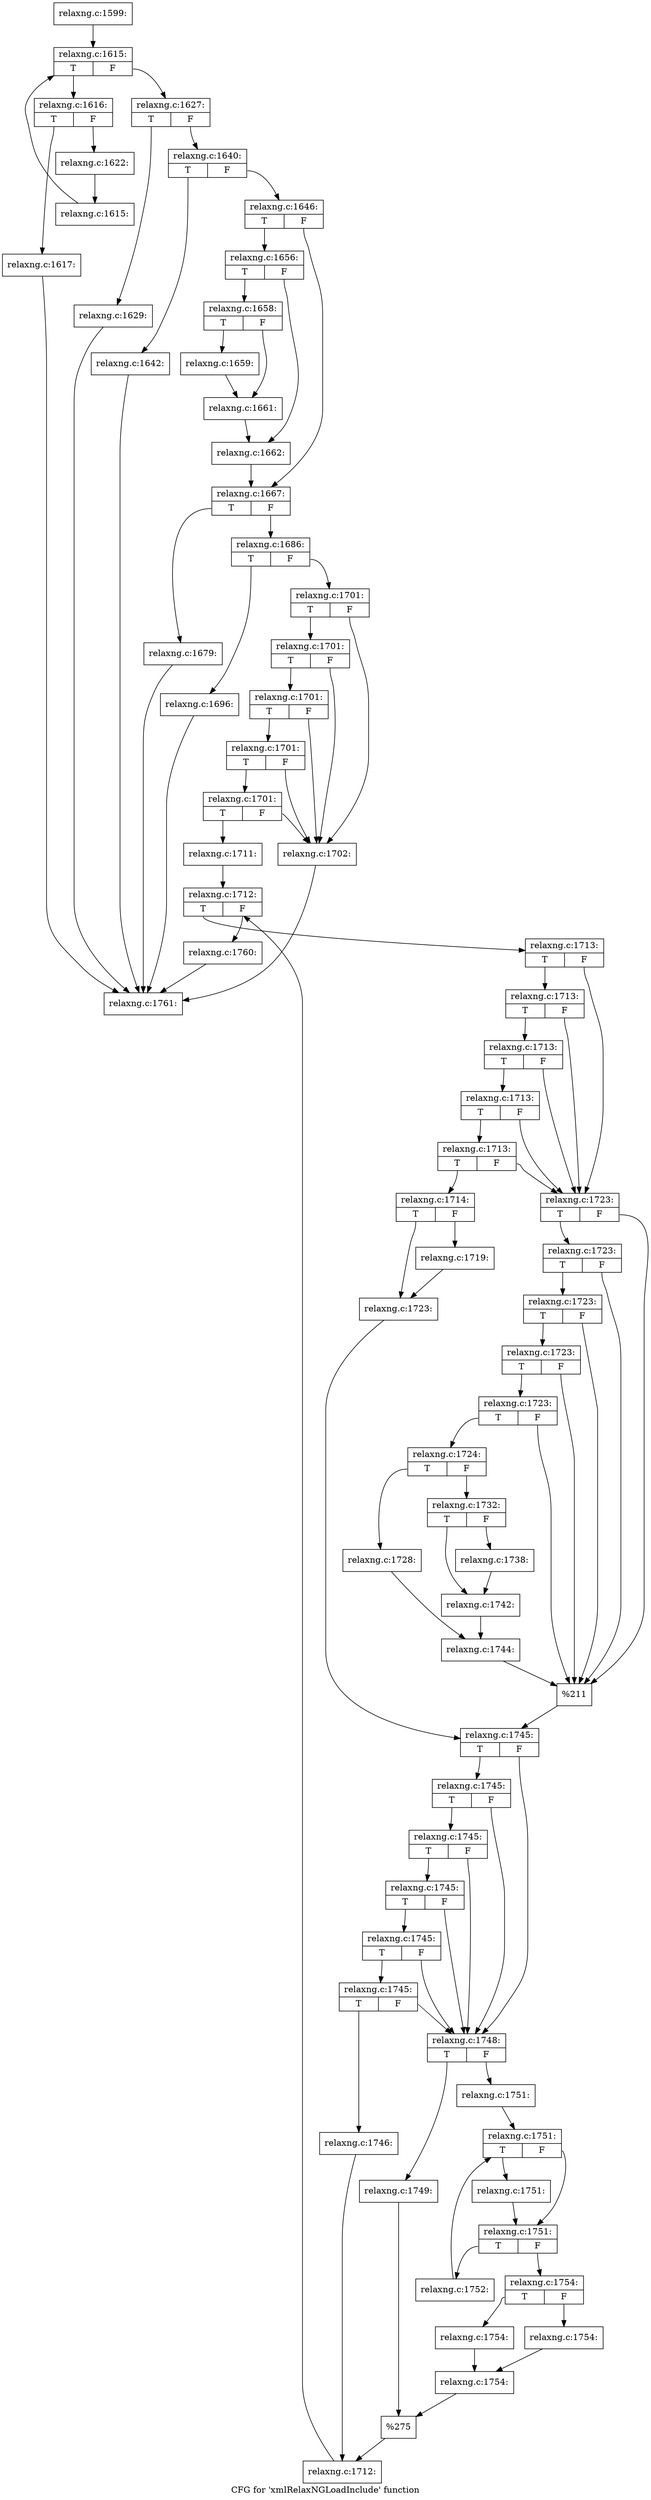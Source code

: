 digraph "CFG for 'xmlRelaxNGLoadInclude' function" {
	label="CFG for 'xmlRelaxNGLoadInclude' function";

	Node0x555e9c361010 [shape=record,label="{relaxng.c:1599:}"];
	Node0x555e9c361010 -> Node0x555e9c36b2c0;
	Node0x555e9c36b2c0 [shape=record,label="{relaxng.c:1615:|{<s0>T|<s1>F}}"];
	Node0x555e9c36b2c0:s0 -> Node0x555e9c36b5a0;
	Node0x555e9c36b2c0:s1 -> Node0x555e9c36b120;
	Node0x555e9c36b5a0 [shape=record,label="{relaxng.c:1616:|{<s0>T|<s1>F}}"];
	Node0x555e9c36b5a0:s0 -> Node0x555e9c36ba10;
	Node0x555e9c36b5a0:s1 -> Node0x555e9c36ba60;
	Node0x555e9c36ba10 [shape=record,label="{relaxng.c:1617:}"];
	Node0x555e9c36ba10 -> Node0x555e9c3663d0;
	Node0x555e9c36ba60 [shape=record,label="{relaxng.c:1622:}"];
	Node0x555e9c36ba60 -> Node0x555e9c36b510;
	Node0x555e9c36b510 [shape=record,label="{relaxng.c:1615:}"];
	Node0x555e9c36b510 -> Node0x555e9c36b2c0;
	Node0x555e9c36b120 [shape=record,label="{relaxng.c:1627:|{<s0>T|<s1>F}}"];
	Node0x555e9c36b120:s0 -> Node0x555e9c36cdb0;
	Node0x555e9c36b120:s1 -> Node0x555e9c36ce00;
	Node0x555e9c36cdb0 [shape=record,label="{relaxng.c:1629:}"];
	Node0x555e9c36cdb0 -> Node0x555e9c3663d0;
	Node0x555e9c36ce00 [shape=record,label="{relaxng.c:1640:|{<s0>T|<s1>F}}"];
	Node0x555e9c36ce00:s0 -> Node0x555e9c36d9a0;
	Node0x555e9c36ce00:s1 -> Node0x555e9c36d9f0;
	Node0x555e9c36d9a0 [shape=record,label="{relaxng.c:1642:}"];
	Node0x555e9c36d9a0 -> Node0x555e9c3663d0;
	Node0x555e9c36d9f0 [shape=record,label="{relaxng.c:1646:|{<s0>T|<s1>F}}"];
	Node0x555e9c36d9f0:s0 -> Node0x555e9c36f250;
	Node0x555e9c36d9f0:s1 -> Node0x555e9c36f2a0;
	Node0x555e9c36f250 [shape=record,label="{relaxng.c:1656:|{<s0>T|<s1>F}}"];
	Node0x555e9c36f250:s0 -> Node0x555e9c36f830;
	Node0x555e9c36f250:s1 -> Node0x555e9c36f880;
	Node0x555e9c36f830 [shape=record,label="{relaxng.c:1658:|{<s0>T|<s1>F}}"];
	Node0x555e9c36f830:s0 -> Node0x555e9c36fc40;
	Node0x555e9c36f830:s1 -> Node0x555e9c36fc90;
	Node0x555e9c36fc40 [shape=record,label="{relaxng.c:1659:}"];
	Node0x555e9c36fc40 -> Node0x555e9c36fc90;
	Node0x555e9c36fc90 [shape=record,label="{relaxng.c:1661:}"];
	Node0x555e9c36fc90 -> Node0x555e9c36f880;
	Node0x555e9c36f880 [shape=record,label="{relaxng.c:1662:}"];
	Node0x555e9c36f880 -> Node0x555e9c36f2a0;
	Node0x555e9c36f2a0 [shape=record,label="{relaxng.c:1667:|{<s0>T|<s1>F}}"];
	Node0x555e9c36f2a0:s0 -> Node0x555e9c3712f0;
	Node0x555e9c36f2a0:s1 -> Node0x555e9c371340;
	Node0x555e9c3712f0 [shape=record,label="{relaxng.c:1679:}"];
	Node0x555e9c3712f0 -> Node0x555e9c3663d0;
	Node0x555e9c371340 [shape=record,label="{relaxng.c:1686:|{<s0>T|<s1>F}}"];
	Node0x555e9c371340:s0 -> Node0x555e9c371f50;
	Node0x555e9c371340:s1 -> Node0x555e9c371fa0;
	Node0x555e9c371f50 [shape=record,label="{relaxng.c:1696:}"];
	Node0x555e9c371f50 -> Node0x555e9c3663d0;
	Node0x555e9c371fa0 [shape=record,label="{relaxng.c:1701:|{<s0>T|<s1>F}}"];
	Node0x555e9c371fa0:s0 -> Node0x555e9c372b90;
	Node0x555e9c371fa0:s1 -> Node0x555e9c3729d0;
	Node0x555e9c372b90 [shape=record,label="{relaxng.c:1701:|{<s0>T|<s1>F}}"];
	Node0x555e9c372b90:s0 -> Node0x555e9c372b40;
	Node0x555e9c372b90:s1 -> Node0x555e9c3729d0;
	Node0x555e9c372b40 [shape=record,label="{relaxng.c:1701:|{<s0>T|<s1>F}}"];
	Node0x555e9c372b40:s0 -> Node0x555e9c372af0;
	Node0x555e9c372b40:s1 -> Node0x555e9c3729d0;
	Node0x555e9c372af0 [shape=record,label="{relaxng.c:1701:|{<s0>T|<s1>F}}"];
	Node0x555e9c372af0:s0 -> Node0x555e9c372a70;
	Node0x555e9c372af0:s1 -> Node0x555e9c3729d0;
	Node0x555e9c372a70 [shape=record,label="{relaxng.c:1701:|{<s0>T|<s1>F}}"];
	Node0x555e9c372a70:s0 -> Node0x555e9c372a20;
	Node0x555e9c372a70:s1 -> Node0x555e9c3729d0;
	Node0x555e9c3729d0 [shape=record,label="{relaxng.c:1702:}"];
	Node0x555e9c3729d0 -> Node0x555e9c3663d0;
	Node0x555e9c372a20 [shape=record,label="{relaxng.c:1711:}"];
	Node0x555e9c372a20 -> Node0x555e9c3744e0;
	Node0x555e9c3744e0 [shape=record,label="{relaxng.c:1712:|{<s0>T|<s1>F}}"];
	Node0x555e9c3744e0:s0 -> Node0x555e9c3748e0;
	Node0x555e9c3744e0:s1 -> Node0x555e9c374700;
	Node0x555e9c3748e0 [shape=record,label="{relaxng.c:1713:|{<s0>T|<s1>F}}"];
	Node0x555e9c3748e0:s0 -> Node0x555e9c374ca0;
	Node0x555e9c3748e0:s1 -> Node0x555e9c374b30;
	Node0x555e9c374ca0 [shape=record,label="{relaxng.c:1713:|{<s0>T|<s1>F}}"];
	Node0x555e9c374ca0:s0 -> Node0x555e9c374c50;
	Node0x555e9c374ca0:s1 -> Node0x555e9c374b30;
	Node0x555e9c374c50 [shape=record,label="{relaxng.c:1713:|{<s0>T|<s1>F}}"];
	Node0x555e9c374c50:s0 -> Node0x555e9c374c00;
	Node0x555e9c374c50:s1 -> Node0x555e9c374b30;
	Node0x555e9c374c00 [shape=record,label="{relaxng.c:1713:|{<s0>T|<s1>F}}"];
	Node0x555e9c374c00:s0 -> Node0x555e9c374b80;
	Node0x555e9c374c00:s1 -> Node0x555e9c374b30;
	Node0x555e9c374b80 [shape=record,label="{relaxng.c:1713:|{<s0>T|<s1>F}}"];
	Node0x555e9c374b80:s0 -> Node0x555e9c374a90;
	Node0x555e9c374b80:s1 -> Node0x555e9c374b30;
	Node0x555e9c374a90 [shape=record,label="{relaxng.c:1714:|{<s0>T|<s1>F}}"];
	Node0x555e9c374a90:s0 -> Node0x555e9c376570;
	Node0x555e9c374a90:s1 -> Node0x555e9c371d00;
	Node0x555e9c371d00 [shape=record,label="{relaxng.c:1719:}"];
	Node0x555e9c371d00 -> Node0x555e9c376570;
	Node0x555e9c376570 [shape=record,label="{relaxng.c:1723:}"];
	Node0x555e9c376570 -> Node0x555e9c374ae0;
	Node0x555e9c374b30 [shape=record,label="{relaxng.c:1723:|{<s0>T|<s1>F}}"];
	Node0x555e9c374b30:s0 -> Node0x555e9c3771c0;
	Node0x555e9c374b30:s1 -> Node0x555e9c377050;
	Node0x555e9c3771c0 [shape=record,label="{relaxng.c:1723:|{<s0>T|<s1>F}}"];
	Node0x555e9c3771c0:s0 -> Node0x555e9c377170;
	Node0x555e9c3771c0:s1 -> Node0x555e9c377050;
	Node0x555e9c377170 [shape=record,label="{relaxng.c:1723:|{<s0>T|<s1>F}}"];
	Node0x555e9c377170:s0 -> Node0x555e9c377120;
	Node0x555e9c377170:s1 -> Node0x555e9c377050;
	Node0x555e9c377120 [shape=record,label="{relaxng.c:1723:|{<s0>T|<s1>F}}"];
	Node0x555e9c377120:s0 -> Node0x555e9c3770a0;
	Node0x555e9c377120:s1 -> Node0x555e9c377050;
	Node0x555e9c3770a0 [shape=record,label="{relaxng.c:1723:|{<s0>T|<s1>F}}"];
	Node0x555e9c3770a0:s0 -> Node0x555e9c377000;
	Node0x555e9c3770a0:s1 -> Node0x555e9c377050;
	Node0x555e9c377000 [shape=record,label="{relaxng.c:1724:|{<s0>T|<s1>F}}"];
	Node0x555e9c377000:s0 -> Node0x555e9c378560;
	Node0x555e9c377000:s1 -> Node0x555e9c378600;
	Node0x555e9c378560 [shape=record,label="{relaxng.c:1728:}"];
	Node0x555e9c378560 -> Node0x555e9c3785b0;
	Node0x555e9c378600 [shape=record,label="{relaxng.c:1732:|{<s0>T|<s1>F}}"];
	Node0x555e9c378600:s0 -> Node0x555e9c2ceac0;
	Node0x555e9c378600:s1 -> Node0x555e9c2cea70;
	Node0x555e9c2cea70 [shape=record,label="{relaxng.c:1738:}"];
	Node0x555e9c2cea70 -> Node0x555e9c2ceac0;
	Node0x555e9c2ceac0 [shape=record,label="{relaxng.c:1742:}"];
	Node0x555e9c2ceac0 -> Node0x555e9c3785b0;
	Node0x555e9c3785b0 [shape=record,label="{relaxng.c:1744:}"];
	Node0x555e9c3785b0 -> Node0x555e9c377050;
	Node0x555e9c377050 [shape=record,label="{%211}"];
	Node0x555e9c377050 -> Node0x555e9c374ae0;
	Node0x555e9c374ae0 [shape=record,label="{relaxng.c:1745:|{<s0>T|<s1>F}}"];
	Node0x555e9c374ae0:s0 -> Node0x555e9c2cfab0;
	Node0x555e9c374ae0:s1 -> Node0x555e9c2cf8c0;
	Node0x555e9c2cfab0 [shape=record,label="{relaxng.c:1745:|{<s0>T|<s1>F}}"];
	Node0x555e9c2cfab0:s0 -> Node0x555e9c2cfa60;
	Node0x555e9c2cfab0:s1 -> Node0x555e9c2cf8c0;
	Node0x555e9c2cfa60 [shape=record,label="{relaxng.c:1745:|{<s0>T|<s1>F}}"];
	Node0x555e9c2cfa60:s0 -> Node0x555e9c2cfa10;
	Node0x555e9c2cfa60:s1 -> Node0x555e9c2cf8c0;
	Node0x555e9c2cfa10 [shape=record,label="{relaxng.c:1745:|{<s0>T|<s1>F}}"];
	Node0x555e9c2cfa10:s0 -> Node0x555e9c2cf990;
	Node0x555e9c2cfa10:s1 -> Node0x555e9c2cf8c0;
	Node0x555e9c2cf990 [shape=record,label="{relaxng.c:1745:|{<s0>T|<s1>F}}"];
	Node0x555e9c2cf990:s0 -> Node0x555e9c2cf910;
	Node0x555e9c2cf990:s1 -> Node0x555e9c2cf8c0;
	Node0x555e9c2cf910 [shape=record,label="{relaxng.c:1745:|{<s0>T|<s1>F}}"];
	Node0x555e9c2cf910:s0 -> Node0x555e9c2cf820;
	Node0x555e9c2cf910:s1 -> Node0x555e9c2cf8c0;
	Node0x555e9c2cf820 [shape=record,label="{relaxng.c:1746:}"];
	Node0x555e9c2cf820 -> Node0x555e9c2cf870;
	Node0x555e9c2cf8c0 [shape=record,label="{relaxng.c:1748:|{<s0>T|<s1>F}}"];
	Node0x555e9c2cf8c0:s0 -> Node0x555e9c2d10e0;
	Node0x555e9c2cf8c0:s1 -> Node0x555e9c2d1180;
	Node0x555e9c2d10e0 [shape=record,label="{relaxng.c:1749:}"];
	Node0x555e9c2d10e0 -> Node0x555e9c2d1130;
	Node0x555e9c2d1180 [shape=record,label="{relaxng.c:1751:}"];
	Node0x555e9c2d1180 -> Node0x555e9c2d1970;
	Node0x555e9c2d1970 [shape=record,label="{relaxng.c:1751:|{<s0>T|<s1>F}}"];
	Node0x555e9c2d1970:s0 -> Node0x555e9c2d1c60;
	Node0x555e9c2d1970:s1 -> Node0x555e9c2d1c10;
	Node0x555e9c2d1c60 [shape=record,label="{relaxng.c:1751:}"];
	Node0x555e9c2d1c60 -> Node0x555e9c2d1c10;
	Node0x555e9c2d1c10 [shape=record,label="{relaxng.c:1751:|{<s0>T|<s1>F}}"];
	Node0x555e9c2d1c10:s0 -> Node0x555e9c2d24c0;
	Node0x555e9c2d1c10:s1 -> Node0x555e9c2d1b90;
	Node0x555e9c2d24c0 [shape=record,label="{relaxng.c:1752:}"];
	Node0x555e9c2d24c0 -> Node0x555e9c2d1970;
	Node0x555e9c2d1b90 [shape=record,label="{relaxng.c:1754:|{<s0>T|<s1>F}}"];
	Node0x555e9c2d1b90:s0 -> Node0x555e9c2d2930;
	Node0x555e9c2d1b90:s1 -> Node0x555e9c2d2980;
	Node0x555e9c2d2930 [shape=record,label="{relaxng.c:1754:}"];
	Node0x555e9c2d2930 -> Node0x555e9c2d29d0;
	Node0x555e9c2d2980 [shape=record,label="{relaxng.c:1754:}"];
	Node0x555e9c2d2980 -> Node0x555e9c2d29d0;
	Node0x555e9c2d29d0 [shape=record,label="{relaxng.c:1754:}"];
	Node0x555e9c2d29d0 -> Node0x555e9c2d1130;
	Node0x555e9c2d1130 [shape=record,label="{%275}"];
	Node0x555e9c2d1130 -> Node0x555e9c2cf870;
	Node0x555e9c2cf870 [shape=record,label="{relaxng.c:1712:}"];
	Node0x555e9c2cf870 -> Node0x555e9c3744e0;
	Node0x555e9c374700 [shape=record,label="{relaxng.c:1760:}"];
	Node0x555e9c374700 -> Node0x555e9c3663d0;
	Node0x555e9c3663d0 [shape=record,label="{relaxng.c:1761:}"];
}
